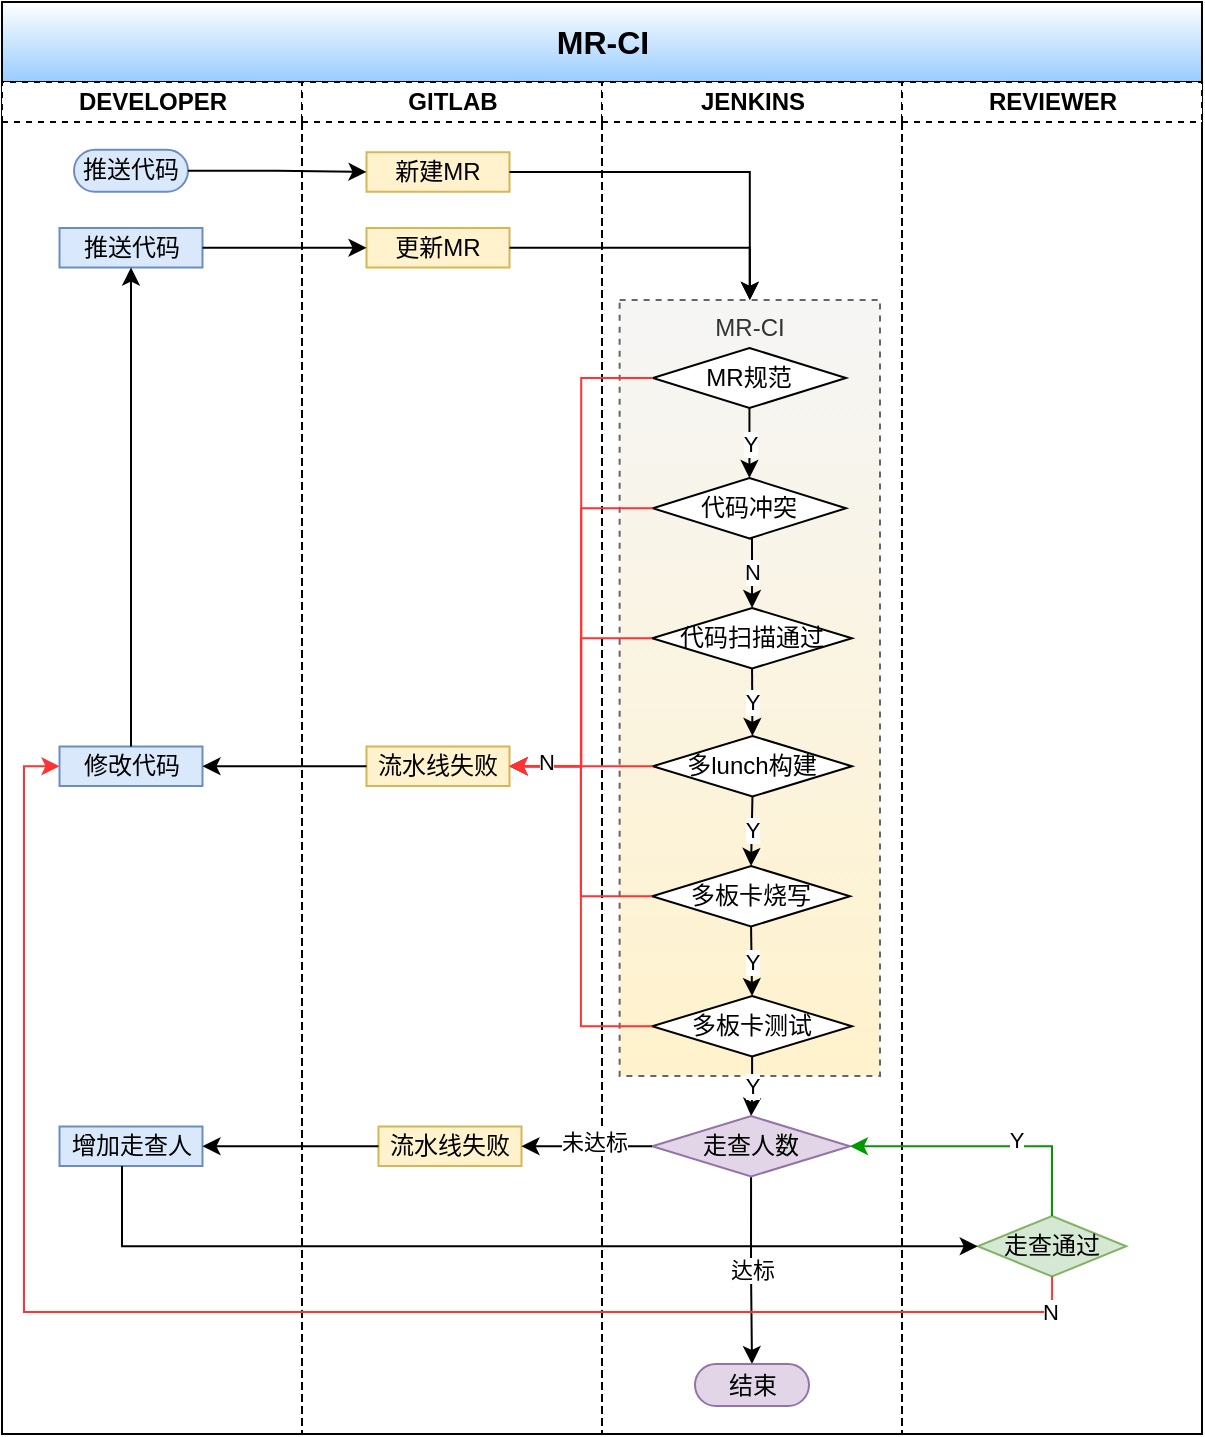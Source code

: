 <mxfile version="24.7.17">
  <diagram id="07fea595-8f29-1299-0266-81d95cde20df" name="Page-1">
    <mxGraphModel dx="1069" dy="714" grid="0" gridSize="10" guides="1" tooltips="1" connect="1" arrows="1" fold="1" page="1" pageScale="1" pageWidth="1169" pageHeight="827" background="#ffffff" math="0" shadow="0">
      <root>
        <mxCell id="0" />
        <mxCell id="1" parent="0" />
        <mxCell id="GKfawruoWGvh4K8MQAvL-62" value="MR-CI" style="swimlane;childLayout=stackLayout;resizeParent=1;resizeParentMax=0;startSize=40;html=1;gradientColor=#99CCFF;fontSize=16;" parent="1" vertex="1">
          <mxGeometry x="312" y="37" width="600" height="716" as="geometry">
            <mxRectangle x="287.0" y="202" width="59" height="26" as="alternateBounds" />
          </mxGeometry>
        </mxCell>
        <mxCell id="GKfawruoWGvh4K8MQAvL-63" value="DEVELOPER" style="swimlane;startSize=20;html=1;dashed=1;" parent="GKfawruoWGvh4K8MQAvL-62" vertex="1">
          <mxGeometry y="40" width="150" height="676" as="geometry" />
        </mxCell>
        <mxCell id="GKfawruoWGvh4K8MQAvL-67" value="推送代码" style="html=1;dashed=0;whiteSpace=wrap;shape=mxgraph.dfd.start;fillColor=#dae8fc;strokeColor=#6c8ebf;" parent="GKfawruoWGvh4K8MQAvL-63" vertex="1">
          <mxGeometry x="36" y="33.87" width="57" height="21" as="geometry" />
        </mxCell>
        <mxCell id="GKfawruoWGvh4K8MQAvL-87" value="推送代码" style="whiteSpace=wrap;html=1;dashed=0;fillColor=#dae8fc;strokeColor=#6c8ebf;" parent="GKfawruoWGvh4K8MQAvL-63" vertex="1">
          <mxGeometry x="28.75" y="73" width="71.5" height="19.75" as="geometry" />
        </mxCell>
        <mxCell id="GKfawruoWGvh4K8MQAvL-129" value="增加走查人" style="whiteSpace=wrap;html=1;dashed=0;fillColor=#dae8fc;strokeColor=#6c8ebf;" parent="GKfawruoWGvh4K8MQAvL-63" vertex="1">
          <mxGeometry x="28.75" y="522.25" width="71.5" height="19.75" as="geometry" />
        </mxCell>
        <mxCell id="GKfawruoWGvh4K8MQAvL-85" value="修改代码" style="whiteSpace=wrap;html=1;dashed=0;fillColor=#dae8fc;strokeColor=#6c8ebf;" parent="GKfawruoWGvh4K8MQAvL-63" vertex="1">
          <mxGeometry x="28.75" y="332.25" width="71.5" height="19.75" as="geometry" />
        </mxCell>
        <mxCell id="GKfawruoWGvh4K8MQAvL-88" value="" style="edgeStyle=orthogonalEdgeStyle;rounded=0;orthogonalLoop=1;jettySize=auto;html=1;" parent="GKfawruoWGvh4K8MQAvL-63" source="GKfawruoWGvh4K8MQAvL-85" target="GKfawruoWGvh4K8MQAvL-87" edge="1">
          <mxGeometry relative="1" as="geometry" />
        </mxCell>
        <mxCell id="GKfawruoWGvh4K8MQAvL-64" value="GITLAB" style="swimlane;startSize=20;html=1;dashed=1;" parent="GKfawruoWGvh4K8MQAvL-62" vertex="1">
          <mxGeometry x="150" y="40" width="150" height="676" as="geometry" />
        </mxCell>
        <mxCell id="GKfawruoWGvh4K8MQAvL-68" value="新建MR" style="whiteSpace=wrap;html=1;dashed=0;fillColor=#fff2cc;strokeColor=#d6b656;" parent="GKfawruoWGvh4K8MQAvL-64" vertex="1">
          <mxGeometry x="32.25" y="35.12" width="71.5" height="19.75" as="geometry" />
        </mxCell>
        <mxCell id="GKfawruoWGvh4K8MQAvL-89" value="更新MR" style="whiteSpace=wrap;html=1;dashed=0;fillColor=#fff2cc;strokeColor=#d6b656;" parent="GKfawruoWGvh4K8MQAvL-64" vertex="1">
          <mxGeometry x="32.25" y="73" width="71.5" height="19.75" as="geometry" />
        </mxCell>
        <mxCell id="GKfawruoWGvh4K8MQAvL-81" value="流水线失败" style="whiteSpace=wrap;html=1;dashed=0;fillColor=#fff2cc;strokeColor=#d6b656;" parent="GKfawruoWGvh4K8MQAvL-64" vertex="1">
          <mxGeometry x="32.25" y="332.25" width="71.5" height="19.75" as="geometry" />
        </mxCell>
        <mxCell id="GKfawruoWGvh4K8MQAvL-128" value="流水线失败" style="whiteSpace=wrap;html=1;dashed=0;fillColor=#fff2cc;strokeColor=#d6b656;" parent="GKfawruoWGvh4K8MQAvL-64" vertex="1">
          <mxGeometry x="38.25" y="522.25" width="71.5" height="19.75" as="geometry" />
        </mxCell>
        <mxCell id="GKfawruoWGvh4K8MQAvL-65" value="JENKINS" style="swimlane;startSize=20;html=1;dashed=1;" parent="GKfawruoWGvh4K8MQAvL-62" vertex="1">
          <mxGeometry x="300" y="40" width="150" height="676" as="geometry" />
        </mxCell>
        <mxCell id="GKfawruoWGvh4K8MQAvL-105" value="MR-CI" style="rounded=0;whiteSpace=wrap;html=1;verticalAlign=top;dashed=1;fillColor=#f5f5f5;strokeColor=#666666;fontColor=#333333;gradientColor=#FFF2CC;" parent="GKfawruoWGvh4K8MQAvL-65" vertex="1">
          <mxGeometry x="8.81" y="109" width="130.19" height="388" as="geometry" />
        </mxCell>
        <mxCell id="GKfawruoWGvh4K8MQAvL-110" value="Y" style="edgeStyle=orthogonalEdgeStyle;rounded=0;orthogonalLoop=1;jettySize=auto;html=1;exitX=0.5;exitY=1;exitDx=0;exitDy=0;entryX=0.5;entryY=0;entryDx=0;entryDy=0;" parent="GKfawruoWGvh4K8MQAvL-65" source="GKfawruoWGvh4K8MQAvL-95" target="GKfawruoWGvh4K8MQAvL-100" edge="1">
          <mxGeometry relative="1" as="geometry" />
        </mxCell>
        <mxCell id="GKfawruoWGvh4K8MQAvL-95" value="MR规范" style="rhombus;whiteSpace=wrap;html=1;dashed=0;" parent="GKfawruoWGvh4K8MQAvL-65" vertex="1">
          <mxGeometry x="25.44" y="133" width="96.56" height="30" as="geometry" />
        </mxCell>
        <mxCell id="GKfawruoWGvh4K8MQAvL-111" value="N" style="edgeStyle=orthogonalEdgeStyle;rounded=0;orthogonalLoop=1;jettySize=auto;html=1;exitX=0.5;exitY=1;exitDx=0;exitDy=0;entryX=0.5;entryY=0;entryDx=0;entryDy=0;" parent="GKfawruoWGvh4K8MQAvL-65" source="GKfawruoWGvh4K8MQAvL-100" target="GKfawruoWGvh4K8MQAvL-101" edge="1">
          <mxGeometry relative="1" as="geometry" />
        </mxCell>
        <mxCell id="GKfawruoWGvh4K8MQAvL-100" value="代码冲突" style="rhombus;whiteSpace=wrap;html=1;dashed=0;" parent="GKfawruoWGvh4K8MQAvL-65" vertex="1">
          <mxGeometry x="25.44" y="198" width="96.56" height="30.25" as="geometry" />
        </mxCell>
        <mxCell id="GKfawruoWGvh4K8MQAvL-112" value="Y" style="edgeStyle=orthogonalEdgeStyle;rounded=0;orthogonalLoop=1;jettySize=auto;html=1;exitX=0.5;exitY=1;exitDx=0;exitDy=0;entryX=0.5;entryY=0;entryDx=0;entryDy=0;" parent="GKfawruoWGvh4K8MQAvL-65" source="GKfawruoWGvh4K8MQAvL-101" target="GKfawruoWGvh4K8MQAvL-102" edge="1">
          <mxGeometry relative="1" as="geometry" />
        </mxCell>
        <mxCell id="GKfawruoWGvh4K8MQAvL-101" value="代码扫描通过" style="rhombus;whiteSpace=wrap;html=1;dashed=0;" parent="GKfawruoWGvh4K8MQAvL-65" vertex="1">
          <mxGeometry x="25.06" y="263" width="99.94" height="30.25" as="geometry" />
        </mxCell>
        <mxCell id="GKfawruoWGvh4K8MQAvL-113" value="Y" style="edgeStyle=orthogonalEdgeStyle;rounded=0;orthogonalLoop=1;jettySize=auto;html=1;exitX=0.5;exitY=1;exitDx=0;exitDy=0;entryX=0.5;entryY=0;entryDx=0;entryDy=0;" parent="GKfawruoWGvh4K8MQAvL-65" source="GKfawruoWGvh4K8MQAvL-102" target="GKfawruoWGvh4K8MQAvL-103" edge="1">
          <mxGeometry relative="1" as="geometry" />
        </mxCell>
        <mxCell id="GKfawruoWGvh4K8MQAvL-102" value="多lunch构建" style="rhombus;whiteSpace=wrap;html=1;dashed=0;" parent="GKfawruoWGvh4K8MQAvL-65" vertex="1">
          <mxGeometry x="25.44" y="327" width="99.56" height="30.25" as="geometry" />
        </mxCell>
        <mxCell id="GKfawruoWGvh4K8MQAvL-114" value="Y" style="edgeStyle=orthogonalEdgeStyle;rounded=0;orthogonalLoop=1;jettySize=auto;html=1;exitX=0.5;exitY=1;exitDx=0;exitDy=0;entryX=0.5;entryY=0;entryDx=0;entryDy=0;" parent="GKfawruoWGvh4K8MQAvL-65" source="GKfawruoWGvh4K8MQAvL-103" target="GKfawruoWGvh4K8MQAvL-104" edge="1">
          <mxGeometry relative="1" as="geometry" />
        </mxCell>
        <mxCell id="GKfawruoWGvh4K8MQAvL-103" value="多板卡烧写" style="rhombus;whiteSpace=wrap;html=1;dashed=0;" parent="GKfawruoWGvh4K8MQAvL-65" vertex="1">
          <mxGeometry x="25.06" y="392" width="98.94" height="30.25" as="geometry" />
        </mxCell>
        <mxCell id="GKfawruoWGvh4K8MQAvL-124" value="Y" style="edgeStyle=orthogonalEdgeStyle;rounded=0;orthogonalLoop=1;jettySize=auto;html=1;" parent="GKfawruoWGvh4K8MQAvL-65" source="GKfawruoWGvh4K8MQAvL-104" target="GKfawruoWGvh4K8MQAvL-123" edge="1">
          <mxGeometry relative="1" as="geometry" />
        </mxCell>
        <mxCell id="GKfawruoWGvh4K8MQAvL-104" value="多板卡测试" style="rhombus;whiteSpace=wrap;html=1;dashed=0;" parent="GKfawruoWGvh4K8MQAvL-65" vertex="1">
          <mxGeometry x="25.06" y="457" width="99.94" height="30.25" as="geometry" />
        </mxCell>
        <mxCell id="GKfawruoWGvh4K8MQAvL-138" value="达标" style="edgeStyle=orthogonalEdgeStyle;rounded=0;orthogonalLoop=1;jettySize=auto;html=1;exitX=0.5;exitY=1;exitDx=0;exitDy=0;entryX=0.5;entryY=0.5;entryDx=0;entryDy=-10.5;entryPerimeter=0;" parent="GKfawruoWGvh4K8MQAvL-65" source="GKfawruoWGvh4K8MQAvL-123" target="GKfawruoWGvh4K8MQAvL-139" edge="1">
          <mxGeometry relative="1" as="geometry">
            <mxPoint x="62" y="717" as="targetPoint" />
          </mxGeometry>
        </mxCell>
        <mxCell id="GKfawruoWGvh4K8MQAvL-123" value="走查人数" style="rhombus;whiteSpace=wrap;html=1;dashed=0;fillColor=#e1d5e7;strokeColor=#9673a6;" parent="GKfawruoWGvh4K8MQAvL-65" vertex="1">
          <mxGeometry x="25.06" y="517" width="98.94" height="30.25" as="geometry" />
        </mxCell>
        <mxCell id="GKfawruoWGvh4K8MQAvL-139" value="结束" style="html=1;dashed=0;whiteSpace=wrap;shape=mxgraph.dfd.start;fillColor=#e1d5e7;strokeColor=#9673a6;" parent="GKfawruoWGvh4K8MQAvL-65" vertex="1">
          <mxGeometry x="46.5" y="641" width="57" height="21" as="geometry" />
        </mxCell>
        <mxCell id="GKfawruoWGvh4K8MQAvL-66" value="REVIEWER" style="swimlane;startSize=20;html=1;gradientColor=none;dashed=1;" parent="GKfawruoWGvh4K8MQAvL-62" vertex="1">
          <mxGeometry x="450" y="40" width="150" height="676" as="geometry" />
        </mxCell>
        <mxCell id="GKfawruoWGvh4K8MQAvL-132" value="走查通过" style="rhombus;whiteSpace=wrap;html=1;dashed=0;fillColor=#d5e8d4;strokeColor=#82b366;" parent="GKfawruoWGvh4K8MQAvL-66" vertex="1">
          <mxGeometry x="37.87" y="567" width="74.25" height="30.25" as="geometry" />
        </mxCell>
        <mxCell id="GKfawruoWGvh4K8MQAvL-69" value="" style="edgeStyle=orthogonalEdgeStyle;rounded=0;orthogonalLoop=1;jettySize=auto;html=1;" parent="GKfawruoWGvh4K8MQAvL-62" source="GKfawruoWGvh4K8MQAvL-67" target="GKfawruoWGvh4K8MQAvL-68" edge="1">
          <mxGeometry relative="1" as="geometry" />
        </mxCell>
        <mxCell id="GKfawruoWGvh4K8MQAvL-90" value="" style="edgeStyle=orthogonalEdgeStyle;rounded=0;orthogonalLoop=1;jettySize=auto;html=1;" parent="GKfawruoWGvh4K8MQAvL-62" source="GKfawruoWGvh4K8MQAvL-87" target="GKfawruoWGvh4K8MQAvL-89" edge="1">
          <mxGeometry relative="1" as="geometry" />
        </mxCell>
        <mxCell id="GKfawruoWGvh4K8MQAvL-117" style="edgeStyle=orthogonalEdgeStyle;rounded=0;orthogonalLoop=1;jettySize=auto;html=1;entryX=1;entryY=0.5;entryDx=0;entryDy=0;strokeColor=#FF3333;" parent="GKfawruoWGvh4K8MQAvL-62" source="GKfawruoWGvh4K8MQAvL-95" target="GKfawruoWGvh4K8MQAvL-81" edge="1">
          <mxGeometry relative="1" as="geometry" />
        </mxCell>
        <mxCell id="GKfawruoWGvh4K8MQAvL-118" style="edgeStyle=orthogonalEdgeStyle;rounded=0;orthogonalLoop=1;jettySize=auto;html=1;exitX=0;exitY=0.5;exitDx=0;exitDy=0;entryX=1;entryY=0.5;entryDx=0;entryDy=0;strokeColor=#FF3333;" parent="GKfawruoWGvh4K8MQAvL-62" source="GKfawruoWGvh4K8MQAvL-100" target="GKfawruoWGvh4K8MQAvL-81" edge="1">
          <mxGeometry relative="1" as="geometry" />
        </mxCell>
        <mxCell id="GKfawruoWGvh4K8MQAvL-119" style="edgeStyle=orthogonalEdgeStyle;rounded=0;orthogonalLoop=1;jettySize=auto;html=1;exitX=0;exitY=0.5;exitDx=0;exitDy=0;entryX=1;entryY=0.5;entryDx=0;entryDy=0;strokeColor=#FF3333;" parent="GKfawruoWGvh4K8MQAvL-62" source="GKfawruoWGvh4K8MQAvL-101" target="GKfawruoWGvh4K8MQAvL-81" edge="1">
          <mxGeometry relative="1" as="geometry" />
        </mxCell>
        <mxCell id="GKfawruoWGvh4K8MQAvL-120" style="edgeStyle=orthogonalEdgeStyle;rounded=0;orthogonalLoop=1;jettySize=auto;html=1;exitX=0;exitY=0.5;exitDx=0;exitDy=0;entryX=1;entryY=0.5;entryDx=0;entryDy=0;strokeColor=#FF3333;" parent="GKfawruoWGvh4K8MQAvL-62" source="GKfawruoWGvh4K8MQAvL-102" target="GKfawruoWGvh4K8MQAvL-81" edge="1">
          <mxGeometry relative="1" as="geometry" />
        </mxCell>
        <mxCell id="GKfawruoWGvh4K8MQAvL-121" style="edgeStyle=orthogonalEdgeStyle;rounded=0;orthogonalLoop=1;jettySize=auto;html=1;exitX=0;exitY=0.5;exitDx=0;exitDy=0;entryX=1;entryY=0.5;entryDx=0;entryDy=0;strokeColor=#FF3333;" parent="GKfawruoWGvh4K8MQAvL-62" source="GKfawruoWGvh4K8MQAvL-103" target="GKfawruoWGvh4K8MQAvL-81" edge="1">
          <mxGeometry relative="1" as="geometry" />
        </mxCell>
        <mxCell id="GKfawruoWGvh4K8MQAvL-122" style="edgeStyle=orthogonalEdgeStyle;rounded=0;orthogonalLoop=1;jettySize=auto;html=1;entryX=1;entryY=0.5;entryDx=0;entryDy=0;strokeColor=#FF3333;" parent="GKfawruoWGvh4K8MQAvL-62" source="GKfawruoWGvh4K8MQAvL-104" target="GKfawruoWGvh4K8MQAvL-81" edge="1">
          <mxGeometry relative="1" as="geometry" />
        </mxCell>
        <mxCell id="GKfawruoWGvh4K8MQAvL-141" value="N" style="edgeLabel;html=1;align=center;verticalAlign=middle;resizable=0;points=[];" parent="GKfawruoWGvh4K8MQAvL-122" vertex="1" connectable="0">
          <mxGeometry x="0.817" y="-2" relative="1" as="geometry">
            <mxPoint as="offset" />
          </mxGeometry>
        </mxCell>
        <mxCell id="GKfawruoWGvh4K8MQAvL-125" style="edgeStyle=orthogonalEdgeStyle;rounded=0;orthogonalLoop=1;jettySize=auto;html=1;exitX=0;exitY=0.5;exitDx=0;exitDy=0;entryX=1;entryY=0.5;entryDx=0;entryDy=0;" parent="GKfawruoWGvh4K8MQAvL-62" source="GKfawruoWGvh4K8MQAvL-123" target="GKfawruoWGvh4K8MQAvL-128" edge="1">
          <mxGeometry relative="1" as="geometry" />
        </mxCell>
        <mxCell id="GKfawruoWGvh4K8MQAvL-140" value="未达标" style="edgeLabel;html=1;align=center;verticalAlign=middle;resizable=0;points=[];" parent="GKfawruoWGvh4K8MQAvL-125" vertex="1" connectable="0">
          <mxGeometry x="0.096" y="-3" relative="1" as="geometry">
            <mxPoint x="7" y="1" as="offset" />
          </mxGeometry>
        </mxCell>
        <mxCell id="GKfawruoWGvh4K8MQAvL-126" style="edgeStyle=orthogonalEdgeStyle;rounded=0;orthogonalLoop=1;jettySize=auto;html=1;exitX=1;exitY=0.5;exitDx=0;exitDy=0;entryX=0.5;entryY=0;entryDx=0;entryDy=0;" parent="GKfawruoWGvh4K8MQAvL-62" source="GKfawruoWGvh4K8MQAvL-68" target="GKfawruoWGvh4K8MQAvL-105" edge="1">
          <mxGeometry relative="1" as="geometry">
            <mxPoint x="329.294" y="145.765" as="targetPoint" />
          </mxGeometry>
        </mxCell>
        <mxCell id="GKfawruoWGvh4K8MQAvL-127" style="edgeStyle=orthogonalEdgeStyle;rounded=0;orthogonalLoop=1;jettySize=auto;html=1;entryX=0.5;entryY=0;entryDx=0;entryDy=0;" parent="GKfawruoWGvh4K8MQAvL-62" source="GKfawruoWGvh4K8MQAvL-89" target="GKfawruoWGvh4K8MQAvL-105" edge="1">
          <mxGeometry relative="1" as="geometry" />
        </mxCell>
        <mxCell id="GKfawruoWGvh4K8MQAvL-130" value="" style="edgeStyle=orthogonalEdgeStyle;rounded=0;orthogonalLoop=1;jettySize=auto;html=1;" parent="GKfawruoWGvh4K8MQAvL-62" source="GKfawruoWGvh4K8MQAvL-128" target="GKfawruoWGvh4K8MQAvL-129" edge="1">
          <mxGeometry relative="1" as="geometry" />
        </mxCell>
        <mxCell id="GKfawruoWGvh4K8MQAvL-133" style="edgeStyle=orthogonalEdgeStyle;rounded=0;orthogonalLoop=1;jettySize=auto;html=1;entryX=1;entryY=0.5;entryDx=0;entryDy=0;exitX=0.5;exitY=0;exitDx=0;exitDy=0;strokeColor=#009900;" parent="GKfawruoWGvh4K8MQAvL-62" source="GKfawruoWGvh4K8MQAvL-132" target="GKfawruoWGvh4K8MQAvL-123" edge="1">
          <mxGeometry relative="1" as="geometry">
            <mxPoint x="440" y="603" as="sourcePoint" />
            <Array as="points">
              <mxPoint x="525" y="572" />
            </Array>
          </mxGeometry>
        </mxCell>
        <mxCell id="GKfawruoWGvh4K8MQAvL-135" value="Y" style="edgeLabel;html=1;align=center;verticalAlign=middle;resizable=0;points=[];" parent="GKfawruoWGvh4K8MQAvL-133" vertex="1" connectable="0">
          <mxGeometry x="-0.417" relative="1" as="geometry">
            <mxPoint x="-14" y="-3" as="offset" />
          </mxGeometry>
        </mxCell>
        <mxCell id="GKfawruoWGvh4K8MQAvL-134" style="edgeStyle=orthogonalEdgeStyle;rounded=0;orthogonalLoop=1;jettySize=auto;html=1;entryX=0;entryY=0.5;entryDx=0;entryDy=0;" parent="GKfawruoWGvh4K8MQAvL-62" source="GKfawruoWGvh4K8MQAvL-129" target="GKfawruoWGvh4K8MQAvL-132" edge="1">
          <mxGeometry relative="1" as="geometry">
            <Array as="points">
              <mxPoint x="60" y="622" />
            </Array>
            <mxPoint x="488" y="621" as="targetPoint" />
          </mxGeometry>
        </mxCell>
        <mxCell id="GKfawruoWGvh4K8MQAvL-136" style="edgeStyle=orthogonalEdgeStyle;rounded=0;orthogonalLoop=1;jettySize=auto;html=1;entryX=0;entryY=0.5;entryDx=0;entryDy=0;strokeColor=#FF3333;" parent="GKfawruoWGvh4K8MQAvL-62" source="GKfawruoWGvh4K8MQAvL-132" target="GKfawruoWGvh4K8MQAvL-85" edge="1">
          <mxGeometry relative="1" as="geometry">
            <Array as="points">
              <mxPoint x="525" y="655" />
              <mxPoint x="11" y="655" />
              <mxPoint x="11" y="382" />
            </Array>
          </mxGeometry>
        </mxCell>
        <mxCell id="GKfawruoWGvh4K8MQAvL-137" value="N" style="edgeLabel;html=1;align=center;verticalAlign=middle;resizable=0;points=[];" parent="GKfawruoWGvh4K8MQAvL-136" vertex="1" connectable="0">
          <mxGeometry x="-0.952" relative="1" as="geometry">
            <mxPoint as="offset" />
          </mxGeometry>
        </mxCell>
        <mxCell id="GKfawruoWGvh4K8MQAvL-86" value="" style="edgeStyle=orthogonalEdgeStyle;rounded=0;orthogonalLoop=1;jettySize=auto;html=1;" parent="GKfawruoWGvh4K8MQAvL-62" source="GKfawruoWGvh4K8MQAvL-81" target="GKfawruoWGvh4K8MQAvL-85" edge="1">
          <mxGeometry relative="1" as="geometry" />
        </mxCell>
      </root>
    </mxGraphModel>
  </diagram>
</mxfile>
